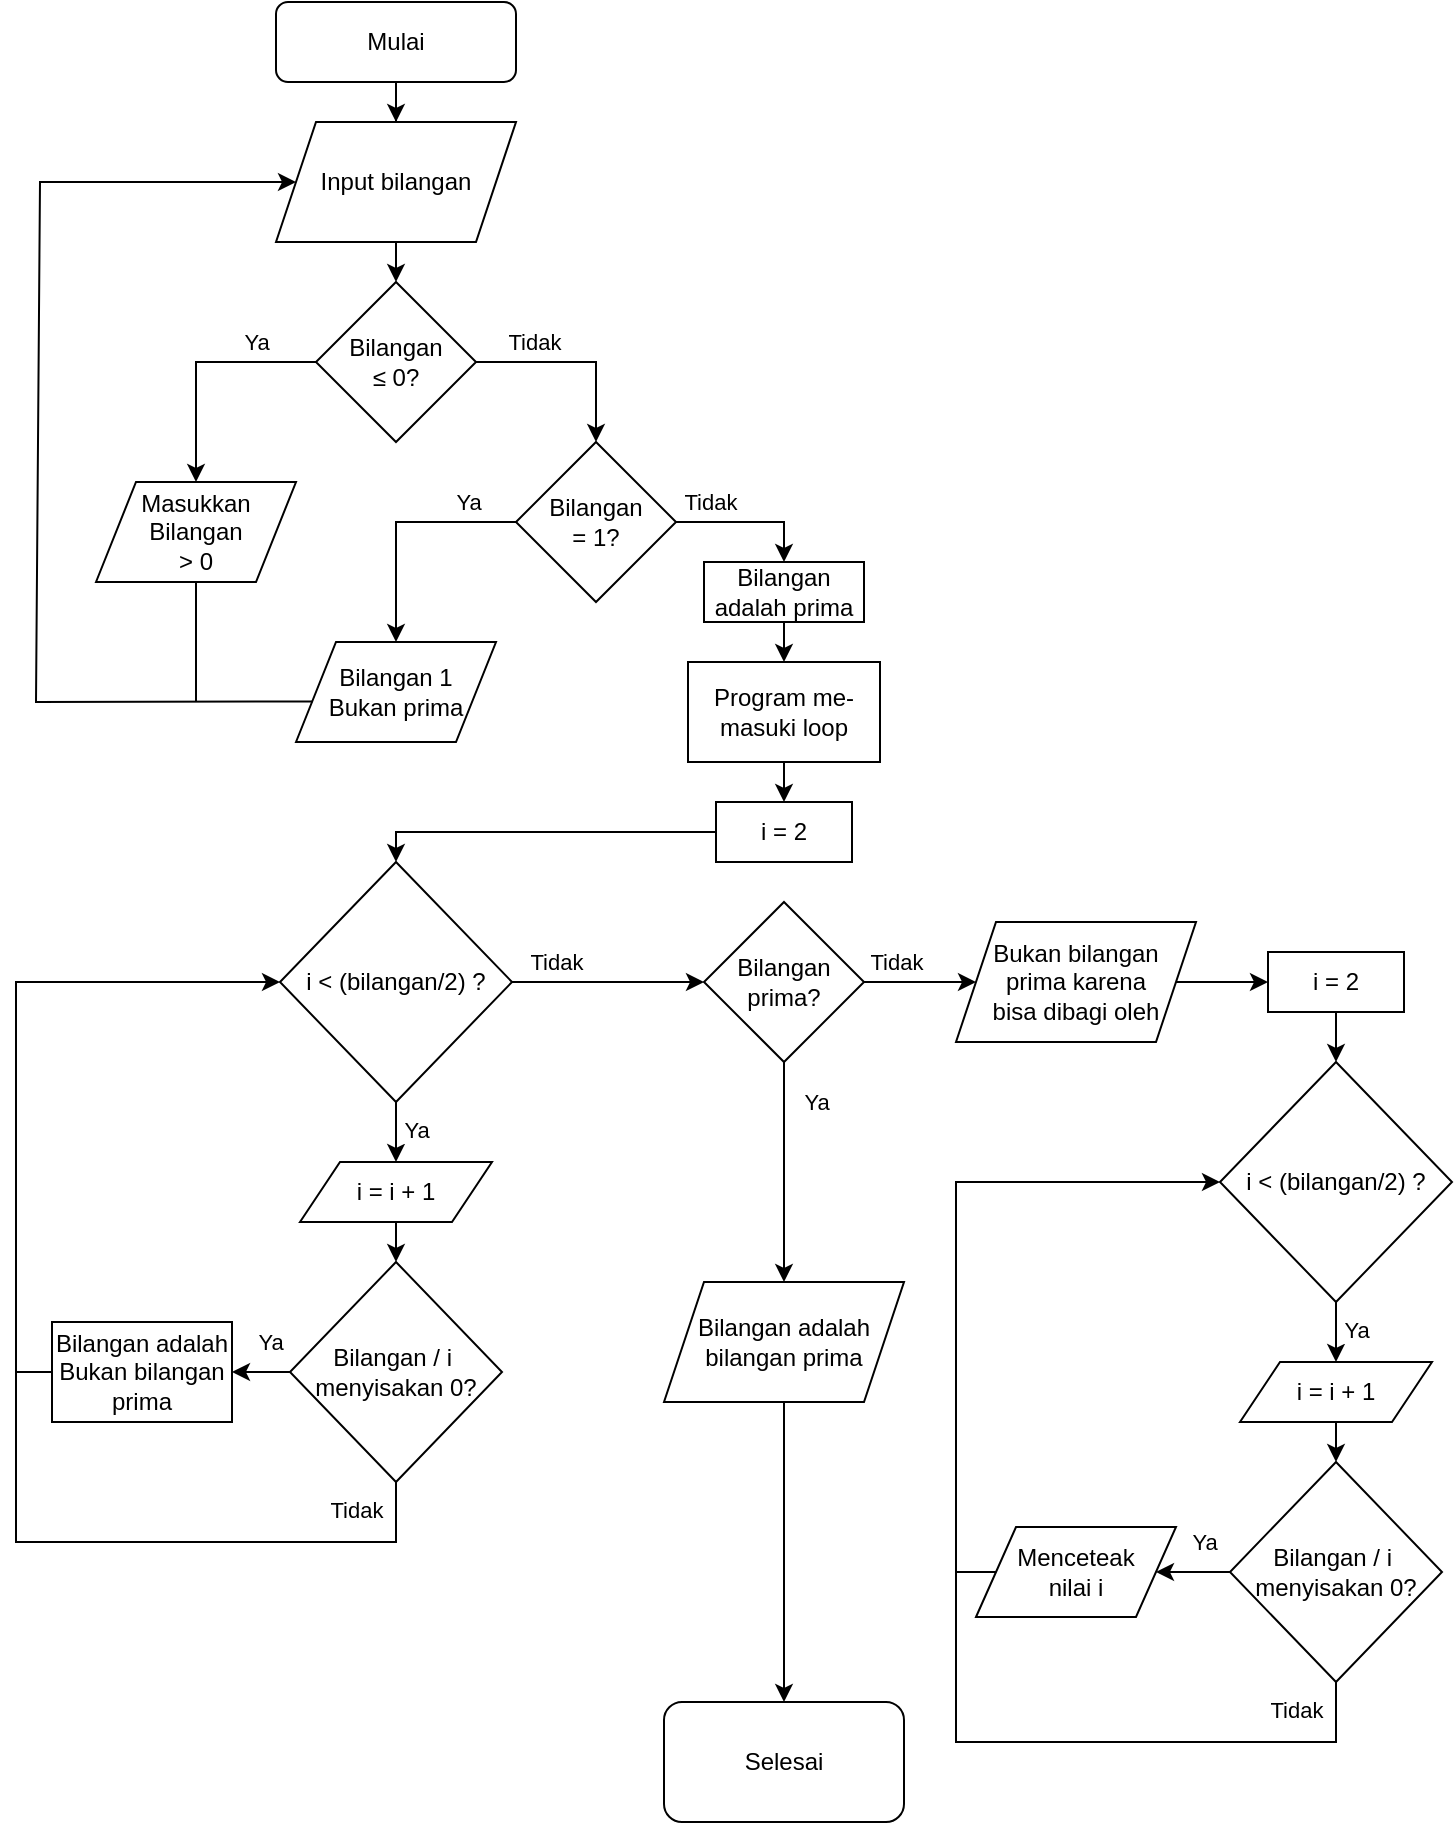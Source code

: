 <mxfile version="22.0.0" type="github">
  <diagram id="C5RBs43oDa-KdzZeNtuy" name="Page-1">
    <mxGraphModel dx="1035" dy="534" grid="1" gridSize="10" guides="1" tooltips="1" connect="1" arrows="1" fold="1" page="1" pageScale="1" pageWidth="827" pageHeight="1169" math="0" shadow="0">
      <root>
        <mxCell id="WIyWlLk6GJQsqaUBKTNV-0" />
        <mxCell id="WIyWlLk6GJQsqaUBKTNV-1" parent="WIyWlLk6GJQsqaUBKTNV-0" />
        <mxCell id="SEGy0wihZw5lSMayTn_w-4" value="" style="edgeStyle=orthogonalEdgeStyle;rounded=0;orthogonalLoop=1;jettySize=auto;html=1;entryX=0.5;entryY=0;entryDx=0;entryDy=0;" edge="1" parent="WIyWlLk6GJQsqaUBKTNV-1" source="WIyWlLk6GJQsqaUBKTNV-3" target="SEGy0wihZw5lSMayTn_w-8">
          <mxGeometry relative="1" as="geometry">
            <mxPoint x="219.966" y="150.0" as="targetPoint" />
          </mxGeometry>
        </mxCell>
        <mxCell id="WIyWlLk6GJQsqaUBKTNV-3" value="Mulai" style="rounded=1;whiteSpace=wrap;html=1;fontSize=12;glass=0;strokeWidth=1;shadow=0;" parent="WIyWlLk6GJQsqaUBKTNV-1" vertex="1">
          <mxGeometry x="160" y="80" width="120" height="40" as="geometry" />
        </mxCell>
        <mxCell id="SEGy0wihZw5lSMayTn_w-0" value="" style="endArrow=classic;html=1;rounded=0;exitX=0;exitY=0.5;exitDx=0;exitDy=0;entryX=0.5;entryY=0;entryDx=0;entryDy=0;" edge="1" parent="WIyWlLk6GJQsqaUBKTNV-1" source="SEGy0wihZw5lSMayTn_w-10" target="SEGy0wihZw5lSMayTn_w-13">
          <mxGeometry width="50" height="50" relative="1" as="geometry">
            <mxPoint x="330" y="210" as="sourcePoint" />
            <mxPoint x="140" y="260" as="targetPoint" />
            <Array as="points">
              <mxPoint x="120" y="260" />
            </Array>
          </mxGeometry>
        </mxCell>
        <mxCell id="SEGy0wihZw5lSMayTn_w-22" value="Ya" style="edgeLabel;html=1;align=center;verticalAlign=middle;resizable=0;points=[];" vertex="1" connectable="0" parent="SEGy0wihZw5lSMayTn_w-0">
          <mxGeometry x="-0.493" y="-1" relative="1" as="geometry">
            <mxPoint y="-9" as="offset" />
          </mxGeometry>
        </mxCell>
        <mxCell id="SEGy0wihZw5lSMayTn_w-8" value="Input bilangan" style="shape=parallelogram;perimeter=parallelogramPerimeter;whiteSpace=wrap;html=1;fixedSize=1;" vertex="1" parent="WIyWlLk6GJQsqaUBKTNV-1">
          <mxGeometry x="160" y="140" width="120" height="60" as="geometry" />
        </mxCell>
        <mxCell id="SEGy0wihZw5lSMayTn_w-10" value="Bilangan&lt;br&gt;≤ 0?" style="rhombus;whiteSpace=wrap;html=1;" vertex="1" parent="WIyWlLk6GJQsqaUBKTNV-1">
          <mxGeometry x="180" y="220" width="80" height="80" as="geometry" />
        </mxCell>
        <mxCell id="SEGy0wihZw5lSMayTn_w-12" value="" style="endArrow=classic;html=1;rounded=0;exitX=0.5;exitY=1;exitDx=0;exitDy=0;entryX=0.5;entryY=0;entryDx=0;entryDy=0;" edge="1" parent="WIyWlLk6GJQsqaUBKTNV-1" source="SEGy0wihZw5lSMayTn_w-8" target="SEGy0wihZw5lSMayTn_w-10">
          <mxGeometry width="50" height="50" relative="1" as="geometry">
            <mxPoint x="290" y="260" as="sourcePoint" />
            <mxPoint x="340" y="210" as="targetPoint" />
          </mxGeometry>
        </mxCell>
        <mxCell id="SEGy0wihZw5lSMayTn_w-13" value="Masukkan&lt;br&gt;Bilangan&lt;br&gt;&amp;gt; 0" style="shape=parallelogram;perimeter=parallelogramPerimeter;whiteSpace=wrap;html=1;fixedSize=1;" vertex="1" parent="WIyWlLk6GJQsqaUBKTNV-1">
          <mxGeometry x="70" y="320" width="100" height="50" as="geometry" />
        </mxCell>
        <mxCell id="SEGy0wihZw5lSMayTn_w-16" value="Bilangan&lt;br&gt;= 1?" style="rhombus;whiteSpace=wrap;html=1;" vertex="1" parent="WIyWlLk6GJQsqaUBKTNV-1">
          <mxGeometry x="280" y="300" width="80" height="80" as="geometry" />
        </mxCell>
        <mxCell id="SEGy0wihZw5lSMayTn_w-17" value="" style="endArrow=classic;html=1;rounded=0;exitX=1;exitY=0.5;exitDx=0;exitDy=0;entryX=0.5;entryY=0;entryDx=0;entryDy=0;" edge="1" parent="WIyWlLk6GJQsqaUBKTNV-1" source="SEGy0wihZw5lSMayTn_w-10" target="SEGy0wihZw5lSMayTn_w-16">
          <mxGeometry width="50" height="50" relative="1" as="geometry">
            <mxPoint x="270" y="310" as="sourcePoint" />
            <mxPoint x="320" y="260" as="targetPoint" />
            <Array as="points">
              <mxPoint x="320" y="260" />
            </Array>
          </mxGeometry>
        </mxCell>
        <mxCell id="SEGy0wihZw5lSMayTn_w-23" value="Tidak" style="edgeLabel;html=1;align=center;verticalAlign=middle;resizable=0;points=[];" vertex="1" connectable="0" parent="SEGy0wihZw5lSMayTn_w-17">
          <mxGeometry x="-0.42" relative="1" as="geometry">
            <mxPoint y="-10" as="offset" />
          </mxGeometry>
        </mxCell>
        <mxCell id="SEGy0wihZw5lSMayTn_w-18" value="Bilangan 1&lt;br&gt;Bukan prima" style="shape=parallelogram;perimeter=parallelogramPerimeter;whiteSpace=wrap;html=1;fixedSize=1;" vertex="1" parent="WIyWlLk6GJQsqaUBKTNV-1">
          <mxGeometry x="170" y="400" width="100" height="50" as="geometry" />
        </mxCell>
        <mxCell id="SEGy0wihZw5lSMayTn_w-19" value="" style="endArrow=classic;html=1;rounded=0;exitX=0;exitY=0.5;exitDx=0;exitDy=0;entryX=0.5;entryY=0;entryDx=0;entryDy=0;" edge="1" parent="WIyWlLk6GJQsqaUBKTNV-1" source="SEGy0wihZw5lSMayTn_w-16" target="SEGy0wihZw5lSMayTn_w-18">
          <mxGeometry width="50" height="50" relative="1" as="geometry">
            <mxPoint x="290" y="410" as="sourcePoint" />
            <mxPoint x="340" y="360" as="targetPoint" />
            <Array as="points">
              <mxPoint x="220" y="340" />
            </Array>
          </mxGeometry>
        </mxCell>
        <mxCell id="SEGy0wihZw5lSMayTn_w-24" value="Ya" style="edgeLabel;html=1;align=center;verticalAlign=middle;resizable=0;points=[];" vertex="1" connectable="0" parent="SEGy0wihZw5lSMayTn_w-19">
          <mxGeometry x="-0.588" y="1" relative="1" as="geometry">
            <mxPoint y="-11" as="offset" />
          </mxGeometry>
        </mxCell>
        <mxCell id="SEGy0wihZw5lSMayTn_w-20" value="" style="endArrow=classic;html=1;rounded=0;exitX=0.081;exitY=0.595;exitDx=0;exitDy=0;exitPerimeter=0;" edge="1" parent="WIyWlLk6GJQsqaUBKTNV-1" source="SEGy0wihZw5lSMayTn_w-18">
          <mxGeometry width="50" height="50" relative="1" as="geometry">
            <mxPoint x="180" y="430.05" as="sourcePoint" />
            <mxPoint x="170" y="170" as="targetPoint" />
            <Array as="points">
              <mxPoint x="40" y="430" />
              <mxPoint x="42" y="170" />
              <mxPoint x="102" y="170" />
            </Array>
          </mxGeometry>
        </mxCell>
        <mxCell id="SEGy0wihZw5lSMayTn_w-21" value="" style="endArrow=none;html=1;rounded=0;exitX=0.5;exitY=1;exitDx=0;exitDy=0;" edge="1" parent="WIyWlLk6GJQsqaUBKTNV-1" source="SEGy0wihZw5lSMayTn_w-13">
          <mxGeometry width="50" height="50" relative="1" as="geometry">
            <mxPoint x="290" y="380" as="sourcePoint" />
            <mxPoint x="120" y="430" as="targetPoint" />
          </mxGeometry>
        </mxCell>
        <mxCell id="SEGy0wihZw5lSMayTn_w-25" value="Program me- masuki loop" style="rounded=0;whiteSpace=wrap;html=1;" vertex="1" parent="WIyWlLk6GJQsqaUBKTNV-1">
          <mxGeometry x="366" y="410" width="96" height="50" as="geometry" />
        </mxCell>
        <mxCell id="SEGy0wihZw5lSMayTn_w-26" value="" style="endArrow=classic;html=1;rounded=0;entryX=0.5;entryY=0;entryDx=0;entryDy=0;exitX=1;exitY=0.5;exitDx=0;exitDy=0;" edge="1" parent="WIyWlLk6GJQsqaUBKTNV-1" source="SEGy0wihZw5lSMayTn_w-16" target="SEGy0wihZw5lSMayTn_w-36">
          <mxGeometry width="50" height="50" relative="1" as="geometry">
            <mxPoint x="270" y="390" as="sourcePoint" />
            <mxPoint x="320" y="340" as="targetPoint" />
            <Array as="points">
              <mxPoint x="414" y="340" />
            </Array>
          </mxGeometry>
        </mxCell>
        <mxCell id="SEGy0wihZw5lSMayTn_w-27" value="Tidak" style="edgeLabel;html=1;align=center;verticalAlign=middle;resizable=0;points=[];" vertex="1" connectable="0" parent="SEGy0wihZw5lSMayTn_w-26">
          <mxGeometry x="-0.541" y="-1" relative="1" as="geometry">
            <mxPoint y="-11" as="offset" />
          </mxGeometry>
        </mxCell>
        <mxCell id="SEGy0wihZw5lSMayTn_w-29" value="i = 2" style="rounded=0;whiteSpace=wrap;html=1;" vertex="1" parent="WIyWlLk6GJQsqaUBKTNV-1">
          <mxGeometry x="380" y="480" width="68" height="30" as="geometry" />
        </mxCell>
        <mxCell id="SEGy0wihZw5lSMayTn_w-30" value="" style="endArrow=classic;html=1;rounded=0;exitX=0.5;exitY=1;exitDx=0;exitDy=0;" edge="1" parent="WIyWlLk6GJQsqaUBKTNV-1" source="SEGy0wihZw5lSMayTn_w-25" target="SEGy0wihZw5lSMayTn_w-29">
          <mxGeometry width="50" height="50" relative="1" as="geometry">
            <mxPoint x="440" y="520" as="sourcePoint" />
            <mxPoint x="490" y="470" as="targetPoint" />
          </mxGeometry>
        </mxCell>
        <mxCell id="SEGy0wihZw5lSMayTn_w-31" value="i &amp;lt; (bilangan/2) ?" style="rhombus;whiteSpace=wrap;html=1;" vertex="1" parent="WIyWlLk6GJQsqaUBKTNV-1">
          <mxGeometry x="162" y="510" width="116" height="120" as="geometry" />
        </mxCell>
        <mxCell id="SEGy0wihZw5lSMayTn_w-33" value="i = i + 1" style="shape=parallelogram;perimeter=parallelogramPerimeter;whiteSpace=wrap;html=1;fixedSize=1;" vertex="1" parent="WIyWlLk6GJQsqaUBKTNV-1">
          <mxGeometry x="172" y="660" width="96" height="30" as="geometry" />
        </mxCell>
        <mxCell id="SEGy0wihZw5lSMayTn_w-34" value="" style="endArrow=classic;html=1;rounded=0;exitX=0.5;exitY=1;exitDx=0;exitDy=0;entryX=0.5;entryY=0;entryDx=0;entryDy=0;" edge="1" parent="WIyWlLk6GJQsqaUBKTNV-1" source="SEGy0wihZw5lSMayTn_w-31" target="SEGy0wihZw5lSMayTn_w-33">
          <mxGeometry width="50" height="50" relative="1" as="geometry">
            <mxPoint x="208" y="660" as="sourcePoint" />
            <mxPoint x="258" y="610" as="targetPoint" />
          </mxGeometry>
        </mxCell>
        <mxCell id="SEGy0wihZw5lSMayTn_w-48" value="Ya" style="edgeLabel;html=1;align=center;verticalAlign=middle;resizable=0;points=[];" vertex="1" connectable="0" parent="SEGy0wihZw5lSMayTn_w-34">
          <mxGeometry x="-0.051" y="1" relative="1" as="geometry">
            <mxPoint x="9" as="offset" />
          </mxGeometry>
        </mxCell>
        <mxCell id="SEGy0wihZw5lSMayTn_w-35" value="Bilangan / i&amp;nbsp;&lt;br&gt; menyisakan 0?" style="rhombus;whiteSpace=wrap;html=1;" vertex="1" parent="WIyWlLk6GJQsqaUBKTNV-1">
          <mxGeometry x="167" y="710" width="106" height="110" as="geometry" />
        </mxCell>
        <mxCell id="SEGy0wihZw5lSMayTn_w-36" value="Bilangan adalah prima" style="rounded=0;whiteSpace=wrap;html=1;" vertex="1" parent="WIyWlLk6GJQsqaUBKTNV-1">
          <mxGeometry x="374" y="360" width="80" height="30" as="geometry" />
        </mxCell>
        <mxCell id="SEGy0wihZw5lSMayTn_w-37" value="" style="endArrow=classic;html=1;rounded=0;exitX=0.5;exitY=1;exitDx=0;exitDy=0;entryX=0.5;entryY=0;entryDx=0;entryDy=0;" edge="1" parent="WIyWlLk6GJQsqaUBKTNV-1" source="SEGy0wihZw5lSMayTn_w-36" target="SEGy0wihZw5lSMayTn_w-25">
          <mxGeometry width="50" height="50" relative="1" as="geometry">
            <mxPoint x="400" y="430" as="sourcePoint" />
            <mxPoint x="450" y="380" as="targetPoint" />
          </mxGeometry>
        </mxCell>
        <mxCell id="SEGy0wihZw5lSMayTn_w-38" value="" style="endArrow=classic;html=1;rounded=0;exitX=0.5;exitY=1;exitDx=0;exitDy=0;entryX=0.5;entryY=0;entryDx=0;entryDy=0;" edge="1" parent="WIyWlLk6GJQsqaUBKTNV-1" source="SEGy0wihZw5lSMayTn_w-33" target="SEGy0wihZw5lSMayTn_w-35">
          <mxGeometry width="50" height="50" relative="1" as="geometry">
            <mxPoint x="228" y="710" as="sourcePoint" />
            <mxPoint x="278" y="660" as="targetPoint" />
          </mxGeometry>
        </mxCell>
        <mxCell id="SEGy0wihZw5lSMayTn_w-39" value="" style="endArrow=classic;html=1;rounded=0;exitX=0;exitY=0.5;exitDx=0;exitDy=0;entryX=1;entryY=0.5;entryDx=0;entryDy=0;" edge="1" parent="WIyWlLk6GJQsqaUBKTNV-1" source="SEGy0wihZw5lSMayTn_w-35" target="SEGy0wihZw5lSMayTn_w-41">
          <mxGeometry width="50" height="50" relative="1" as="geometry">
            <mxPoint x="88" y="750" as="sourcePoint" />
            <mxPoint x="98" y="765" as="targetPoint" />
          </mxGeometry>
        </mxCell>
        <mxCell id="SEGy0wihZw5lSMayTn_w-46" value="Ya" style="edgeLabel;html=1;align=center;verticalAlign=middle;resizable=0;points=[];" vertex="1" connectable="0" parent="SEGy0wihZw5lSMayTn_w-39">
          <mxGeometry x="-0.271" y="-2" relative="1" as="geometry">
            <mxPoint y="-13" as="offset" />
          </mxGeometry>
        </mxCell>
        <mxCell id="SEGy0wihZw5lSMayTn_w-41" value="Bilangan adalah&lt;br&gt;Bukan bilangan prima" style="rounded=0;whiteSpace=wrap;html=1;" vertex="1" parent="WIyWlLk6GJQsqaUBKTNV-1">
          <mxGeometry x="48" y="740" width="90" height="50" as="geometry" />
        </mxCell>
        <mxCell id="SEGy0wihZw5lSMayTn_w-43" value="" style="endArrow=classic;html=1;rounded=0;exitX=0.5;exitY=1;exitDx=0;exitDy=0;entryX=0;entryY=0.5;entryDx=0;entryDy=0;" edge="1" parent="WIyWlLk6GJQsqaUBKTNV-1" source="SEGy0wihZw5lSMayTn_w-35" target="SEGy0wihZw5lSMayTn_w-31">
          <mxGeometry width="50" height="50" relative="1" as="geometry">
            <mxPoint x="242.0" y="820" as="sourcePoint" />
            <mxPoint x="160" y="570" as="targetPoint" />
            <Array as="points">
              <mxPoint x="220" y="850" />
              <mxPoint x="30" y="850" />
              <mxPoint x="30" y="570" />
            </Array>
          </mxGeometry>
        </mxCell>
        <mxCell id="SEGy0wihZw5lSMayTn_w-47" value="Tidak" style="edgeLabel;html=1;align=center;verticalAlign=middle;resizable=0;points=[];" vertex="1" connectable="0" parent="SEGy0wihZw5lSMayTn_w-43">
          <mxGeometry x="-0.955" y="2" relative="1" as="geometry">
            <mxPoint x="-22" as="offset" />
          </mxGeometry>
        </mxCell>
        <mxCell id="SEGy0wihZw5lSMayTn_w-44" value="" style="endArrow=none;html=1;rounded=0;entryX=0;entryY=0.5;entryDx=0;entryDy=0;" edge="1" parent="WIyWlLk6GJQsqaUBKTNV-1" target="SEGy0wihZw5lSMayTn_w-41">
          <mxGeometry width="50" height="50" relative="1" as="geometry">
            <mxPoint x="30" y="765" as="sourcePoint" />
            <mxPoint x="168" y="720" as="targetPoint" />
          </mxGeometry>
        </mxCell>
        <mxCell id="SEGy0wihZw5lSMayTn_w-45" value="" style="endArrow=classic;html=1;rounded=0;entryX=0.5;entryY=0;entryDx=0;entryDy=0;exitX=0;exitY=0.5;exitDx=0;exitDy=0;" edge="1" parent="WIyWlLk6GJQsqaUBKTNV-1" source="SEGy0wihZw5lSMayTn_w-29" target="SEGy0wihZw5lSMayTn_w-31">
          <mxGeometry width="50" height="50" relative="1" as="geometry">
            <mxPoint x="260" y="570" as="sourcePoint" />
            <mxPoint x="310" y="520" as="targetPoint" />
            <Array as="points">
              <mxPoint x="220" y="495" />
            </Array>
          </mxGeometry>
        </mxCell>
        <mxCell id="SEGy0wihZw5lSMayTn_w-49" value="Bilangan&lt;br&gt;prima?" style="rhombus;whiteSpace=wrap;html=1;" vertex="1" parent="WIyWlLk6GJQsqaUBKTNV-1">
          <mxGeometry x="374" y="530" width="80" height="80" as="geometry" />
        </mxCell>
        <mxCell id="SEGy0wihZw5lSMayTn_w-50" value="" style="endArrow=classic;html=1;rounded=0;exitX=1;exitY=0.5;exitDx=0;exitDy=0;entryX=0;entryY=0.5;entryDx=0;entryDy=0;" edge="1" parent="WIyWlLk6GJQsqaUBKTNV-1" source="SEGy0wihZw5lSMayTn_w-31" target="SEGy0wihZw5lSMayTn_w-49">
          <mxGeometry width="50" height="50" relative="1" as="geometry">
            <mxPoint x="370" y="610" as="sourcePoint" />
            <mxPoint x="420" y="560" as="targetPoint" />
          </mxGeometry>
        </mxCell>
        <mxCell id="SEGy0wihZw5lSMayTn_w-51" value="Tidak" style="edgeLabel;html=1;align=center;verticalAlign=middle;resizable=0;points=[];" vertex="1" connectable="0" parent="SEGy0wihZw5lSMayTn_w-50">
          <mxGeometry x="-0.688" y="-2" relative="1" as="geometry">
            <mxPoint x="7" y="-12" as="offset" />
          </mxGeometry>
        </mxCell>
        <mxCell id="SEGy0wihZw5lSMayTn_w-52" value="" style="endArrow=classic;html=1;rounded=0;exitX=0.5;exitY=1;exitDx=0;exitDy=0;entryX=0.5;entryY=0;entryDx=0;entryDy=0;" edge="1" parent="WIyWlLk6GJQsqaUBKTNV-1" source="SEGy0wihZw5lSMayTn_w-49" target="SEGy0wihZw5lSMayTn_w-53">
          <mxGeometry width="50" height="50" relative="1" as="geometry">
            <mxPoint x="474" y="700" as="sourcePoint" />
            <mxPoint x="524" y="650" as="targetPoint" />
          </mxGeometry>
        </mxCell>
        <mxCell id="SEGy0wihZw5lSMayTn_w-57" value="Ya" style="edgeLabel;html=1;align=center;verticalAlign=middle;resizable=0;points=[];" vertex="1" connectable="0" parent="SEGy0wihZw5lSMayTn_w-52">
          <mxGeometry x="-0.553" y="-2" relative="1" as="geometry">
            <mxPoint x="18" y="-5" as="offset" />
          </mxGeometry>
        </mxCell>
        <mxCell id="SEGy0wihZw5lSMayTn_w-53" value="Bilangan adalah&lt;br&gt;bilangan prima" style="shape=parallelogram;perimeter=parallelogramPerimeter;whiteSpace=wrap;html=1;fixedSize=1;" vertex="1" parent="WIyWlLk6GJQsqaUBKTNV-1">
          <mxGeometry x="354" y="720" width="120" height="60" as="geometry" />
        </mxCell>
        <mxCell id="SEGy0wihZw5lSMayTn_w-55" value="Selesai" style="rounded=1;whiteSpace=wrap;html=1;" vertex="1" parent="WIyWlLk6GJQsqaUBKTNV-1">
          <mxGeometry x="354" y="930" width="120" height="60" as="geometry" />
        </mxCell>
        <mxCell id="SEGy0wihZw5lSMayTn_w-56" value="" style="endArrow=classic;html=1;rounded=0;exitX=0.5;exitY=1;exitDx=0;exitDy=0;entryX=0.5;entryY=0;entryDx=0;entryDy=0;" edge="1" parent="WIyWlLk6GJQsqaUBKTNV-1" source="SEGy0wihZw5lSMayTn_w-53" target="SEGy0wihZw5lSMayTn_w-55">
          <mxGeometry width="50" height="50" relative="1" as="geometry">
            <mxPoint x="360" y="840" as="sourcePoint" />
            <mxPoint x="410" y="790" as="targetPoint" />
          </mxGeometry>
        </mxCell>
        <mxCell id="SEGy0wihZw5lSMayTn_w-58" value="i = 2" style="rounded=0;whiteSpace=wrap;html=1;" vertex="1" parent="WIyWlLk6GJQsqaUBKTNV-1">
          <mxGeometry x="656" y="555" width="68" height="30" as="geometry" />
        </mxCell>
        <mxCell id="SEGy0wihZw5lSMayTn_w-59" value="" style="endArrow=classic;html=1;rounded=0;exitX=1;exitY=0.5;exitDx=0;exitDy=0;entryX=0;entryY=0.5;entryDx=0;entryDy=0;" edge="1" parent="WIyWlLk6GJQsqaUBKTNV-1" source="SEGy0wihZw5lSMayTn_w-49" target="SEGy0wihZw5lSMayTn_w-61">
          <mxGeometry width="50" height="50" relative="1" as="geometry">
            <mxPoint x="640" y="585" as="sourcePoint" />
            <mxPoint x="762" y="635" as="targetPoint" />
          </mxGeometry>
        </mxCell>
        <mxCell id="SEGy0wihZw5lSMayTn_w-60" value="Tidak" style="edgeLabel;html=1;align=center;verticalAlign=middle;resizable=0;points=[];" vertex="1" connectable="0" parent="SEGy0wihZw5lSMayTn_w-59">
          <mxGeometry x="-0.688" y="-2" relative="1" as="geometry">
            <mxPoint x="7" y="-12" as="offset" />
          </mxGeometry>
        </mxCell>
        <mxCell id="SEGy0wihZw5lSMayTn_w-61" value="Bukan bilangan&lt;br&gt;prima karena&lt;br&gt;bisa dibagi oleh" style="shape=parallelogram;perimeter=parallelogramPerimeter;whiteSpace=wrap;html=1;fixedSize=1;" vertex="1" parent="WIyWlLk6GJQsqaUBKTNV-1">
          <mxGeometry x="500" y="540" width="120" height="60" as="geometry" />
        </mxCell>
        <mxCell id="SEGy0wihZw5lSMayTn_w-62" value="" style="endArrow=classic;html=1;rounded=0;entryX=0;entryY=0.5;entryDx=0;entryDy=0;exitX=1;exitY=0.5;exitDx=0;exitDy=0;" edge="1" parent="WIyWlLk6GJQsqaUBKTNV-1" source="SEGy0wihZw5lSMayTn_w-61" target="SEGy0wihZw5lSMayTn_w-58">
          <mxGeometry width="50" height="50" relative="1" as="geometry">
            <mxPoint x="570" y="600" as="sourcePoint" />
            <mxPoint x="620" y="550" as="targetPoint" />
          </mxGeometry>
        </mxCell>
        <mxCell id="SEGy0wihZw5lSMayTn_w-64" value="i &amp;lt; (bilangan/2) ?" style="rhombus;whiteSpace=wrap;html=1;" vertex="1" parent="WIyWlLk6GJQsqaUBKTNV-1">
          <mxGeometry x="632" y="610" width="116" height="120" as="geometry" />
        </mxCell>
        <mxCell id="SEGy0wihZw5lSMayTn_w-65" value="i = i + 1" style="shape=parallelogram;perimeter=parallelogramPerimeter;whiteSpace=wrap;html=1;fixedSize=1;" vertex="1" parent="WIyWlLk6GJQsqaUBKTNV-1">
          <mxGeometry x="642" y="760" width="96" height="30" as="geometry" />
        </mxCell>
        <mxCell id="SEGy0wihZw5lSMayTn_w-66" value="" style="endArrow=classic;html=1;rounded=0;exitX=0.5;exitY=1;exitDx=0;exitDy=0;entryX=0.5;entryY=0;entryDx=0;entryDy=0;" edge="1" parent="WIyWlLk6GJQsqaUBKTNV-1" source="SEGy0wihZw5lSMayTn_w-64" target="SEGy0wihZw5lSMayTn_w-65">
          <mxGeometry width="50" height="50" relative="1" as="geometry">
            <mxPoint x="678" y="760" as="sourcePoint" />
            <mxPoint x="728" y="710" as="targetPoint" />
          </mxGeometry>
        </mxCell>
        <mxCell id="SEGy0wihZw5lSMayTn_w-67" value="Ya" style="edgeLabel;html=1;align=center;verticalAlign=middle;resizable=0;points=[];" vertex="1" connectable="0" parent="SEGy0wihZw5lSMayTn_w-66">
          <mxGeometry x="-0.051" y="1" relative="1" as="geometry">
            <mxPoint x="9" as="offset" />
          </mxGeometry>
        </mxCell>
        <mxCell id="SEGy0wihZw5lSMayTn_w-68" value="Bilangan / i&amp;nbsp;&lt;br&gt; menyisakan 0?" style="rhombus;whiteSpace=wrap;html=1;" vertex="1" parent="WIyWlLk6GJQsqaUBKTNV-1">
          <mxGeometry x="637" y="810" width="106" height="110" as="geometry" />
        </mxCell>
        <mxCell id="SEGy0wihZw5lSMayTn_w-69" value="" style="endArrow=classic;html=1;rounded=0;exitX=0.5;exitY=1;exitDx=0;exitDy=0;entryX=0.5;entryY=0;entryDx=0;entryDy=0;" edge="1" parent="WIyWlLk6GJQsqaUBKTNV-1" source="SEGy0wihZw5lSMayTn_w-65" target="SEGy0wihZw5lSMayTn_w-68">
          <mxGeometry width="50" height="50" relative="1" as="geometry">
            <mxPoint x="698" y="810" as="sourcePoint" />
            <mxPoint x="748" y="760" as="targetPoint" />
          </mxGeometry>
        </mxCell>
        <mxCell id="SEGy0wihZw5lSMayTn_w-70" value="" style="endArrow=classic;html=1;rounded=0;exitX=0;exitY=0.5;exitDx=0;exitDy=0;entryX=1;entryY=0.5;entryDx=0;entryDy=0;" edge="1" parent="WIyWlLk6GJQsqaUBKTNV-1" source="SEGy0wihZw5lSMayTn_w-68" target="SEGy0wihZw5lSMayTn_w-76">
          <mxGeometry width="50" height="50" relative="1" as="geometry">
            <mxPoint x="558" y="850" as="sourcePoint" />
            <mxPoint x="608" y="865" as="targetPoint" />
          </mxGeometry>
        </mxCell>
        <mxCell id="SEGy0wihZw5lSMayTn_w-71" value="Ya" style="edgeLabel;html=1;align=center;verticalAlign=middle;resizable=0;points=[];" vertex="1" connectable="0" parent="SEGy0wihZw5lSMayTn_w-70">
          <mxGeometry x="-0.271" y="-2" relative="1" as="geometry">
            <mxPoint y="-13" as="offset" />
          </mxGeometry>
        </mxCell>
        <mxCell id="SEGy0wihZw5lSMayTn_w-73" value="" style="endArrow=classic;html=1;rounded=0;exitX=0.5;exitY=1;exitDx=0;exitDy=0;entryX=0;entryY=0.5;entryDx=0;entryDy=0;" edge="1" parent="WIyWlLk6GJQsqaUBKTNV-1" source="SEGy0wihZw5lSMayTn_w-68" target="SEGy0wihZw5lSMayTn_w-64">
          <mxGeometry width="50" height="50" relative="1" as="geometry">
            <mxPoint x="712.0" y="920" as="sourcePoint" />
            <mxPoint x="630" y="670" as="targetPoint" />
            <Array as="points">
              <mxPoint x="690" y="950" />
              <mxPoint x="500" y="950" />
              <mxPoint x="500" y="670" />
            </Array>
          </mxGeometry>
        </mxCell>
        <mxCell id="SEGy0wihZw5lSMayTn_w-74" value="Tidak" style="edgeLabel;html=1;align=center;verticalAlign=middle;resizable=0;points=[];" vertex="1" connectable="0" parent="SEGy0wihZw5lSMayTn_w-73">
          <mxGeometry x="-0.955" y="2" relative="1" as="geometry">
            <mxPoint x="-22" as="offset" />
          </mxGeometry>
        </mxCell>
        <mxCell id="SEGy0wihZw5lSMayTn_w-75" value="" style="endArrow=none;html=1;rounded=0;entryX=0;entryY=0.5;entryDx=0;entryDy=0;" edge="1" parent="WIyWlLk6GJQsqaUBKTNV-1" target="SEGy0wihZw5lSMayTn_w-76">
          <mxGeometry width="50" height="50" relative="1" as="geometry">
            <mxPoint x="500" y="865" as="sourcePoint" />
            <mxPoint x="518" y="865" as="targetPoint" />
          </mxGeometry>
        </mxCell>
        <mxCell id="SEGy0wihZw5lSMayTn_w-76" value="Menceteak&lt;br&gt;nilai i" style="shape=parallelogram;perimeter=parallelogramPerimeter;whiteSpace=wrap;html=1;fixedSize=1;" vertex="1" parent="WIyWlLk6GJQsqaUBKTNV-1">
          <mxGeometry x="510" y="842.5" width="100" height="45" as="geometry" />
        </mxCell>
        <mxCell id="SEGy0wihZw5lSMayTn_w-77" value="" style="endArrow=classic;html=1;rounded=0;entryX=0.5;entryY=0;entryDx=0;entryDy=0;exitX=0.5;exitY=1;exitDx=0;exitDy=0;" edge="1" parent="WIyWlLk6GJQsqaUBKTNV-1" source="SEGy0wihZw5lSMayTn_w-58" target="SEGy0wihZw5lSMayTn_w-64">
          <mxGeometry width="50" height="50" relative="1" as="geometry">
            <mxPoint x="610" y="690" as="sourcePoint" />
            <mxPoint x="660" y="640" as="targetPoint" />
          </mxGeometry>
        </mxCell>
      </root>
    </mxGraphModel>
  </diagram>
</mxfile>
